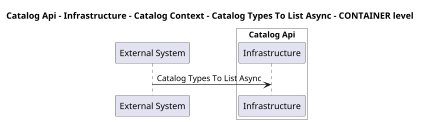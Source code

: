 @startuml
skinparam dpi 60

title Catalog Api - Infrastructure - Catalog Context - Catalog Types To List Async - CONTAINER level

participant "External System" as C4InterFlow.SoftwareSystems.ExternalSystem

box "Catalog Api" #White

    participant "Infrastructure" as dotnet.eShop.Architecture.SoftwareSystems.CatalogApi.Containers.Infrastructure
end box


C4InterFlow.SoftwareSystems.ExternalSystem -> dotnet.eShop.Architecture.SoftwareSystems.CatalogApi.Containers.Infrastructure : Catalog Types To List Async


@enduml
